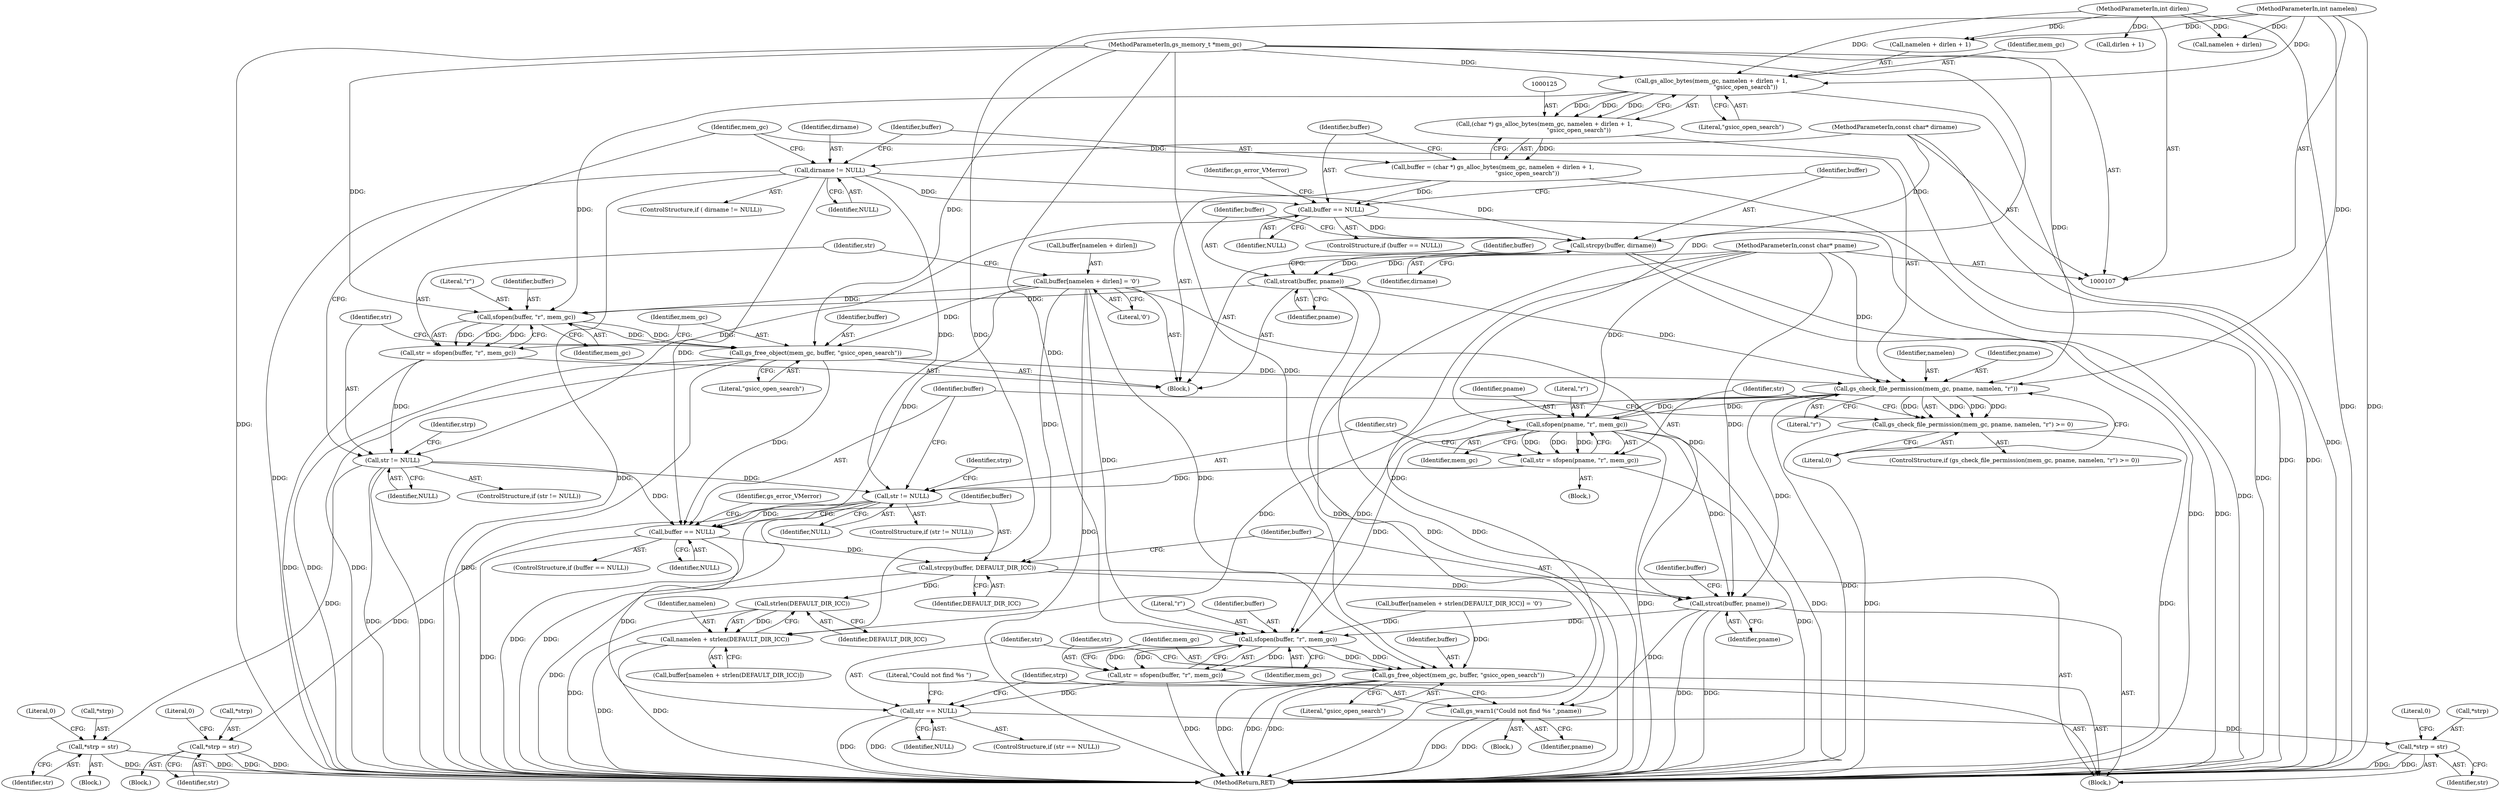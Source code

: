 digraph "0_ghostscript_6d444c273da5499a4cd72f21cb6d4c9a5256807d@API" {
"1000155" [label="(Call,sfopen(buffer, \"r\", mem_gc))"];
"1000143" [label="(Call,strcat(buffer, pname))"];
"1000140" [label="(Call,strcpy(buffer, dirname))"];
"1000135" [label="(Call,buffer == NULL)"];
"1000122" [label="(Call,buffer = (char *) gs_alloc_bytes(mem_gc, namelen + dirlen + 1,\n                                     \"gsicc_open_search\"))"];
"1000124" [label="(Call,(char *) gs_alloc_bytes(mem_gc, namelen + dirlen + 1,\n                                     \"gsicc_open_search\"))"];
"1000126" [label="(Call,gs_alloc_bytes(mem_gc, namelen + dirlen + 1,\n                                     \"gsicc_open_search\"))"];
"1000110" [label="(MethodParameterIn,gs_memory_t *mem_gc)"];
"1000109" [label="(MethodParameterIn,int namelen)"];
"1000112" [label="(MethodParameterIn,int dirlen)"];
"1000118" [label="(Call,dirname != NULL)"];
"1000111" [label="(MethodParameterIn,const char* dirname)"];
"1000108" [label="(MethodParameterIn,const char* pname)"];
"1000146" [label="(Call,buffer[namelen + dirlen] = '\0')"];
"1000153" [label="(Call,str = sfopen(buffer, \"r\", mem_gc))"];
"1000164" [label="(Call,str != NULL)"];
"1000168" [label="(Call,*strp = str)"];
"1000190" [label="(Call,str != NULL)"];
"1000194" [label="(Call,*strp = str)"];
"1000201" [label="(Call,buffer == NULL)"];
"1000206" [label="(Call,strcpy(buffer, DEFAULT_DIR_ICC))"];
"1000209" [label="(Call,strcat(buffer, pname))"];
"1000222" [label="(Call,sfopen(buffer, \"r\", mem_gc))"];
"1000220" [label="(Call,str = sfopen(buffer, \"r\", mem_gc))"];
"1000231" [label="(Call,str == NULL)"];
"1000238" [label="(Call,*strp = str)"];
"1000226" [label="(Call,gs_free_object(mem_gc, buffer, \"gsicc_open_search\"))"];
"1000235" [label="(Call,gs_warn1(\"Could not find %s \",pname))"];
"1000217" [label="(Call,strlen(DEFAULT_DIR_ICC))"];
"1000215" [label="(Call,namelen + strlen(DEFAULT_DIR_ICC))"];
"1000159" [label="(Call,gs_free_object(mem_gc, buffer, \"gsicc_open_search\"))"];
"1000176" [label="(Call,gs_check_file_permission(mem_gc, pname, namelen, \"r\"))"];
"1000175" [label="(Call,gs_check_file_permission(mem_gc, pname, namelen, \"r\") >= 0)"];
"1000185" [label="(Call,sfopen(pname, \"r\", mem_gc))"];
"1000183" [label="(Call,str = sfopen(pname, \"r\", mem_gc))"];
"1000118" [label="(Call,dirname != NULL)"];
"1000161" [label="(Identifier,buffer)"];
"1000170" [label="(Identifier,strp)"];
"1000191" [label="(Identifier,str)"];
"1000149" [label="(Call,namelen + dirlen)"];
"1000217" [label="(Call,strlen(DEFAULT_DIR_ICC))"];
"1000153" [label="(Call,str = sfopen(buffer, \"r\", mem_gc))"];
"1000180" [label="(Literal,\"r\")"];
"1000194" [label="(Call,*strp = str)"];
"1000176" [label="(Call,gs_check_file_permission(mem_gc, pname, namelen, \"r\"))"];
"1000146" [label="(Call,buffer[namelen + dirlen] = '\0')"];
"1000144" [label="(Identifier,buffer)"];
"1000228" [label="(Identifier,buffer)"];
"1000145" [label="(Identifier,pname)"];
"1000154" [label="(Identifier,str)"];
"1000190" [label="(Call,str != NULL)"];
"1000181" [label="(Literal,0)"];
"1000126" [label="(Call,gs_alloc_bytes(mem_gc, namelen + dirlen + 1,\n                                     \"gsicc_open_search\"))"];
"1000119" [label="(Identifier,dirname)"];
"1000147" [label="(Call,buffer[namelen + dirlen])"];
"1000237" [label="(Identifier,pname)"];
"1000121" [label="(Block,)"];
"1000206" [label="(Call,strcpy(buffer, DEFAULT_DIR_ICC))"];
"1000139" [label="(Identifier,gs_error_VMerror)"];
"1000133" [label="(Literal,\"gsicc_open_search\")"];
"1000213" [label="(Call,buffer[namelen + strlen(DEFAULT_DIR_ICC)])"];
"1000137" [label="(Identifier,NULL)"];
"1000227" [label="(Identifier,mem_gc)"];
"1000238" [label="(Call,*strp = str)"];
"1000165" [label="(Identifier,str)"];
"1000159" [label="(Call,gs_free_object(mem_gc, buffer, \"gsicc_open_search\"))"];
"1000239" [label="(Call,*strp)"];
"1000183" [label="(Call,str = sfopen(pname, \"r\", mem_gc))"];
"1000244" [label="(MethodReturn,RET)"];
"1000141" [label="(Identifier,buffer)"];
"1000202" [label="(Identifier,buffer)"];
"1000193" [label="(Block,)"];
"1000216" [label="(Identifier,namelen)"];
"1000156" [label="(Identifier,buffer)"];
"1000177" [label="(Identifier,mem_gc)"];
"1000127" [label="(Identifier,mem_gc)"];
"1000224" [label="(Literal,\"r\")"];
"1000207" [label="(Identifier,buffer)"];
"1000167" [label="(Block,)"];
"1000188" [label="(Identifier,mem_gc)"];
"1000124" [label="(Call,(char *) gs_alloc_bytes(mem_gc, namelen + dirlen + 1,\n                                     \"gsicc_open_search\"))"];
"1000199" [label="(Literal,0)"];
"1000192" [label="(Identifier,NULL)"];
"1000226" [label="(Call,gs_free_object(mem_gc, buffer, \"gsicc_open_search\"))"];
"1000185" [label="(Call,sfopen(pname, \"r\", mem_gc))"];
"1000120" [label="(Identifier,NULL)"];
"1000208" [label="(Identifier,DEFAULT_DIR_ICC)"];
"1000171" [label="(Identifier,str)"];
"1000215" [label="(Call,namelen + strlen(DEFAULT_DIR_ICC))"];
"1000230" [label="(ControlStructure,if (str == NULL))"];
"1000243" [label="(Literal,0)"];
"1000175" [label="(Call,gs_check_file_permission(mem_gc, pname, namelen, \"r\") >= 0)"];
"1000166" [label="(Identifier,NULL)"];
"1000174" [label="(ControlStructure,if (gs_check_file_permission(mem_gc, pname, namelen, \"r\") >= 0))"];
"1000212" [label="(Call,buffer[namelen + strlen(DEFAULT_DIR_ICC)] = '\0')"];
"1000196" [label="(Identifier,strp)"];
"1000225" [label="(Identifier,mem_gc)"];
"1000160" [label="(Identifier,mem_gc)"];
"1000195" [label="(Call,*strp)"];
"1000234" [label="(Block,)"];
"1000182" [label="(Block,)"];
"1000223" [label="(Identifier,buffer)"];
"1000218" [label="(Identifier,DEFAULT_DIR_ICC)"];
"1000122" [label="(Call,buffer = (char *) gs_alloc_bytes(mem_gc, namelen + dirlen + 1,\n                                     \"gsicc_open_search\"))"];
"1000179" [label="(Identifier,namelen)"];
"1000189" [label="(ControlStructure,if (str != NULL))"];
"1000214" [label="(Identifier,buffer)"];
"1000241" [label="(Identifier,str)"];
"1000205" [label="(Identifier,gs_error_VMerror)"];
"1000221" [label="(Identifier,str)"];
"1000240" [label="(Identifier,strp)"];
"1000110" [label="(MethodParameterIn,gs_memory_t *mem_gc)"];
"1000109" [label="(MethodParameterIn,int namelen)"];
"1000187" [label="(Literal,\"r\")"];
"1000148" [label="(Identifier,buffer)"];
"1000211" [label="(Identifier,pname)"];
"1000162" [label="(Literal,\"gsicc_open_search\")"];
"1000184" [label="(Identifier,str)"];
"1000231" [label="(Call,str == NULL)"];
"1000142" [label="(Identifier,dirname)"];
"1000117" [label="(ControlStructure,if ( dirname != NULL))"];
"1000169" [label="(Call,*strp)"];
"1000233" [label="(Identifier,NULL)"];
"1000143" [label="(Call,strcat(buffer, pname))"];
"1000128" [label="(Call,namelen + dirlen + 1)"];
"1000235" [label="(Call,gs_warn1(\"Could not find %s \",pname))"];
"1000186" [label="(Identifier,pname)"];
"1000135" [label="(Call,buffer == NULL)"];
"1000232" [label="(Identifier,str)"];
"1000197" [label="(Identifier,str)"];
"1000164" [label="(Call,str != NULL)"];
"1000210" [label="(Identifier,buffer)"];
"1000229" [label="(Literal,\"gsicc_open_search\")"];
"1000155" [label="(Call,sfopen(buffer, \"r\", mem_gc))"];
"1000203" [label="(Identifier,NULL)"];
"1000201" [label="(Call,buffer == NULL)"];
"1000163" [label="(ControlStructure,if (str != NULL))"];
"1000173" [label="(Literal,0)"];
"1000236" [label="(Literal,\"Could not find %s \")"];
"1000157" [label="(Literal,\"r\")"];
"1000123" [label="(Identifier,buffer)"];
"1000136" [label="(Identifier,buffer)"];
"1000112" [label="(MethodParameterIn,int dirlen)"];
"1000114" [label="(Block,)"];
"1000220" [label="(Call,str = sfopen(buffer, \"r\", mem_gc))"];
"1000158" [label="(Identifier,mem_gc)"];
"1000200" [label="(ControlStructure,if (buffer == NULL))"];
"1000152" [label="(Literal,'\0')"];
"1000209" [label="(Call,strcat(buffer, pname))"];
"1000178" [label="(Identifier,pname)"];
"1000130" [label="(Call,dirlen + 1)"];
"1000108" [label="(MethodParameterIn,const char* pname)"];
"1000140" [label="(Call,strcpy(buffer, dirname))"];
"1000134" [label="(ControlStructure,if (buffer == NULL))"];
"1000168" [label="(Call,*strp = str)"];
"1000111" [label="(MethodParameterIn,const char* dirname)"];
"1000222" [label="(Call,sfopen(buffer, \"r\", mem_gc))"];
"1000155" -> "1000153"  [label="AST: "];
"1000155" -> "1000158"  [label="CFG: "];
"1000156" -> "1000155"  [label="AST: "];
"1000157" -> "1000155"  [label="AST: "];
"1000158" -> "1000155"  [label="AST: "];
"1000153" -> "1000155"  [label="CFG: "];
"1000155" -> "1000153"  [label="DDG: "];
"1000155" -> "1000153"  [label="DDG: "];
"1000155" -> "1000153"  [label="DDG: "];
"1000143" -> "1000155"  [label="DDG: "];
"1000146" -> "1000155"  [label="DDG: "];
"1000126" -> "1000155"  [label="DDG: "];
"1000110" -> "1000155"  [label="DDG: "];
"1000155" -> "1000159"  [label="DDG: "];
"1000155" -> "1000159"  [label="DDG: "];
"1000143" -> "1000121"  [label="AST: "];
"1000143" -> "1000145"  [label="CFG: "];
"1000144" -> "1000143"  [label="AST: "];
"1000145" -> "1000143"  [label="AST: "];
"1000148" -> "1000143"  [label="CFG: "];
"1000143" -> "1000244"  [label="DDG: "];
"1000143" -> "1000244"  [label="DDG: "];
"1000140" -> "1000143"  [label="DDG: "];
"1000108" -> "1000143"  [label="DDG: "];
"1000143" -> "1000176"  [label="DDG: "];
"1000140" -> "1000121"  [label="AST: "];
"1000140" -> "1000142"  [label="CFG: "];
"1000141" -> "1000140"  [label="AST: "];
"1000142" -> "1000140"  [label="AST: "];
"1000144" -> "1000140"  [label="CFG: "];
"1000140" -> "1000244"  [label="DDG: "];
"1000140" -> "1000244"  [label="DDG: "];
"1000135" -> "1000140"  [label="DDG: "];
"1000118" -> "1000140"  [label="DDG: "];
"1000111" -> "1000140"  [label="DDG: "];
"1000135" -> "1000134"  [label="AST: "];
"1000135" -> "1000137"  [label="CFG: "];
"1000136" -> "1000135"  [label="AST: "];
"1000137" -> "1000135"  [label="AST: "];
"1000139" -> "1000135"  [label="CFG: "];
"1000141" -> "1000135"  [label="CFG: "];
"1000135" -> "1000244"  [label="DDG: "];
"1000122" -> "1000135"  [label="DDG: "];
"1000118" -> "1000135"  [label="DDG: "];
"1000135" -> "1000164"  [label="DDG: "];
"1000122" -> "1000121"  [label="AST: "];
"1000122" -> "1000124"  [label="CFG: "];
"1000123" -> "1000122"  [label="AST: "];
"1000124" -> "1000122"  [label="AST: "];
"1000136" -> "1000122"  [label="CFG: "];
"1000122" -> "1000244"  [label="DDG: "];
"1000124" -> "1000122"  [label="DDG: "];
"1000124" -> "1000126"  [label="CFG: "];
"1000125" -> "1000124"  [label="AST: "];
"1000126" -> "1000124"  [label="AST: "];
"1000124" -> "1000244"  [label="DDG: "];
"1000126" -> "1000124"  [label="DDG: "];
"1000126" -> "1000124"  [label="DDG: "];
"1000126" -> "1000124"  [label="DDG: "];
"1000126" -> "1000133"  [label="CFG: "];
"1000127" -> "1000126"  [label="AST: "];
"1000128" -> "1000126"  [label="AST: "];
"1000133" -> "1000126"  [label="AST: "];
"1000126" -> "1000244"  [label="DDG: "];
"1000110" -> "1000126"  [label="DDG: "];
"1000109" -> "1000126"  [label="DDG: "];
"1000112" -> "1000126"  [label="DDG: "];
"1000110" -> "1000107"  [label="AST: "];
"1000110" -> "1000244"  [label="DDG: "];
"1000110" -> "1000159"  [label="DDG: "];
"1000110" -> "1000176"  [label="DDG: "];
"1000110" -> "1000185"  [label="DDG: "];
"1000110" -> "1000222"  [label="DDG: "];
"1000110" -> "1000226"  [label="DDG: "];
"1000109" -> "1000107"  [label="AST: "];
"1000109" -> "1000244"  [label="DDG: "];
"1000109" -> "1000128"  [label="DDG: "];
"1000109" -> "1000149"  [label="DDG: "];
"1000109" -> "1000176"  [label="DDG: "];
"1000109" -> "1000215"  [label="DDG: "];
"1000112" -> "1000107"  [label="AST: "];
"1000112" -> "1000244"  [label="DDG: "];
"1000112" -> "1000128"  [label="DDG: "];
"1000112" -> "1000130"  [label="DDG: "];
"1000112" -> "1000149"  [label="DDG: "];
"1000118" -> "1000117"  [label="AST: "];
"1000118" -> "1000120"  [label="CFG: "];
"1000119" -> "1000118"  [label="AST: "];
"1000120" -> "1000118"  [label="AST: "];
"1000123" -> "1000118"  [label="CFG: "];
"1000177" -> "1000118"  [label="CFG: "];
"1000118" -> "1000244"  [label="DDG: "];
"1000118" -> "1000244"  [label="DDG: "];
"1000111" -> "1000118"  [label="DDG: "];
"1000118" -> "1000190"  [label="DDG: "];
"1000118" -> "1000201"  [label="DDG: "];
"1000111" -> "1000107"  [label="AST: "];
"1000111" -> "1000244"  [label="DDG: "];
"1000108" -> "1000107"  [label="AST: "];
"1000108" -> "1000244"  [label="DDG: "];
"1000108" -> "1000176"  [label="DDG: "];
"1000108" -> "1000185"  [label="DDG: "];
"1000108" -> "1000209"  [label="DDG: "];
"1000108" -> "1000235"  [label="DDG: "];
"1000146" -> "1000121"  [label="AST: "];
"1000146" -> "1000152"  [label="CFG: "];
"1000147" -> "1000146"  [label="AST: "];
"1000152" -> "1000146"  [label="AST: "];
"1000154" -> "1000146"  [label="CFG: "];
"1000146" -> "1000244"  [label="DDG: "];
"1000146" -> "1000159"  [label="DDG: "];
"1000146" -> "1000201"  [label="DDG: "];
"1000146" -> "1000206"  [label="DDG: "];
"1000146" -> "1000209"  [label="DDG: "];
"1000146" -> "1000222"  [label="DDG: "];
"1000146" -> "1000226"  [label="DDG: "];
"1000153" -> "1000121"  [label="AST: "];
"1000154" -> "1000153"  [label="AST: "];
"1000160" -> "1000153"  [label="CFG: "];
"1000153" -> "1000244"  [label="DDG: "];
"1000153" -> "1000164"  [label="DDG: "];
"1000164" -> "1000163"  [label="AST: "];
"1000164" -> "1000166"  [label="CFG: "];
"1000165" -> "1000164"  [label="AST: "];
"1000166" -> "1000164"  [label="AST: "];
"1000170" -> "1000164"  [label="CFG: "];
"1000177" -> "1000164"  [label="CFG: "];
"1000164" -> "1000244"  [label="DDG: "];
"1000164" -> "1000244"  [label="DDG: "];
"1000164" -> "1000168"  [label="DDG: "];
"1000164" -> "1000190"  [label="DDG: "];
"1000164" -> "1000201"  [label="DDG: "];
"1000168" -> "1000167"  [label="AST: "];
"1000168" -> "1000171"  [label="CFG: "];
"1000169" -> "1000168"  [label="AST: "];
"1000171" -> "1000168"  [label="AST: "];
"1000173" -> "1000168"  [label="CFG: "];
"1000168" -> "1000244"  [label="DDG: "];
"1000168" -> "1000244"  [label="DDG: "];
"1000190" -> "1000189"  [label="AST: "];
"1000190" -> "1000192"  [label="CFG: "];
"1000191" -> "1000190"  [label="AST: "];
"1000192" -> "1000190"  [label="AST: "];
"1000196" -> "1000190"  [label="CFG: "];
"1000202" -> "1000190"  [label="CFG: "];
"1000190" -> "1000244"  [label="DDG: "];
"1000190" -> "1000244"  [label="DDG: "];
"1000183" -> "1000190"  [label="DDG: "];
"1000190" -> "1000194"  [label="DDG: "];
"1000190" -> "1000201"  [label="DDG: "];
"1000194" -> "1000193"  [label="AST: "];
"1000194" -> "1000197"  [label="CFG: "];
"1000195" -> "1000194"  [label="AST: "];
"1000197" -> "1000194"  [label="AST: "];
"1000199" -> "1000194"  [label="CFG: "];
"1000194" -> "1000244"  [label="DDG: "];
"1000194" -> "1000244"  [label="DDG: "];
"1000201" -> "1000200"  [label="AST: "];
"1000201" -> "1000203"  [label="CFG: "];
"1000202" -> "1000201"  [label="AST: "];
"1000203" -> "1000201"  [label="AST: "];
"1000205" -> "1000201"  [label="CFG: "];
"1000207" -> "1000201"  [label="CFG: "];
"1000201" -> "1000244"  [label="DDG: "];
"1000159" -> "1000201"  [label="DDG: "];
"1000201" -> "1000206"  [label="DDG: "];
"1000201" -> "1000231"  [label="DDG: "];
"1000206" -> "1000114"  [label="AST: "];
"1000206" -> "1000208"  [label="CFG: "];
"1000207" -> "1000206"  [label="AST: "];
"1000208" -> "1000206"  [label="AST: "];
"1000210" -> "1000206"  [label="CFG: "];
"1000206" -> "1000244"  [label="DDG: "];
"1000206" -> "1000209"  [label="DDG: "];
"1000206" -> "1000217"  [label="DDG: "];
"1000209" -> "1000114"  [label="AST: "];
"1000209" -> "1000211"  [label="CFG: "];
"1000210" -> "1000209"  [label="AST: "];
"1000211" -> "1000209"  [label="AST: "];
"1000214" -> "1000209"  [label="CFG: "];
"1000209" -> "1000244"  [label="DDG: "];
"1000209" -> "1000244"  [label="DDG: "];
"1000176" -> "1000209"  [label="DDG: "];
"1000185" -> "1000209"  [label="DDG: "];
"1000209" -> "1000222"  [label="DDG: "];
"1000209" -> "1000235"  [label="DDG: "];
"1000222" -> "1000220"  [label="AST: "];
"1000222" -> "1000225"  [label="CFG: "];
"1000223" -> "1000222"  [label="AST: "];
"1000224" -> "1000222"  [label="AST: "];
"1000225" -> "1000222"  [label="AST: "];
"1000220" -> "1000222"  [label="CFG: "];
"1000222" -> "1000220"  [label="DDG: "];
"1000222" -> "1000220"  [label="DDG: "];
"1000222" -> "1000220"  [label="DDG: "];
"1000212" -> "1000222"  [label="DDG: "];
"1000185" -> "1000222"  [label="DDG: "];
"1000176" -> "1000222"  [label="DDG: "];
"1000222" -> "1000226"  [label="DDG: "];
"1000222" -> "1000226"  [label="DDG: "];
"1000220" -> "1000114"  [label="AST: "];
"1000221" -> "1000220"  [label="AST: "];
"1000227" -> "1000220"  [label="CFG: "];
"1000220" -> "1000244"  [label="DDG: "];
"1000220" -> "1000231"  [label="DDG: "];
"1000231" -> "1000230"  [label="AST: "];
"1000231" -> "1000233"  [label="CFG: "];
"1000232" -> "1000231"  [label="AST: "];
"1000233" -> "1000231"  [label="AST: "];
"1000236" -> "1000231"  [label="CFG: "];
"1000240" -> "1000231"  [label="CFG: "];
"1000231" -> "1000244"  [label="DDG: "];
"1000231" -> "1000244"  [label="DDG: "];
"1000231" -> "1000238"  [label="DDG: "];
"1000238" -> "1000114"  [label="AST: "];
"1000238" -> "1000241"  [label="CFG: "];
"1000239" -> "1000238"  [label="AST: "];
"1000241" -> "1000238"  [label="AST: "];
"1000243" -> "1000238"  [label="CFG: "];
"1000238" -> "1000244"  [label="DDG: "];
"1000238" -> "1000244"  [label="DDG: "];
"1000226" -> "1000114"  [label="AST: "];
"1000226" -> "1000229"  [label="CFG: "];
"1000227" -> "1000226"  [label="AST: "];
"1000228" -> "1000226"  [label="AST: "];
"1000229" -> "1000226"  [label="AST: "];
"1000232" -> "1000226"  [label="CFG: "];
"1000226" -> "1000244"  [label="DDG: "];
"1000226" -> "1000244"  [label="DDG: "];
"1000226" -> "1000244"  [label="DDG: "];
"1000212" -> "1000226"  [label="DDG: "];
"1000235" -> "1000234"  [label="AST: "];
"1000235" -> "1000237"  [label="CFG: "];
"1000236" -> "1000235"  [label="AST: "];
"1000237" -> "1000235"  [label="AST: "];
"1000240" -> "1000235"  [label="CFG: "];
"1000235" -> "1000244"  [label="DDG: "];
"1000235" -> "1000244"  [label="DDG: "];
"1000217" -> "1000215"  [label="AST: "];
"1000217" -> "1000218"  [label="CFG: "];
"1000218" -> "1000217"  [label="AST: "];
"1000215" -> "1000217"  [label="CFG: "];
"1000217" -> "1000244"  [label="DDG: "];
"1000217" -> "1000215"  [label="DDG: "];
"1000215" -> "1000213"  [label="AST: "];
"1000216" -> "1000215"  [label="AST: "];
"1000213" -> "1000215"  [label="CFG: "];
"1000215" -> "1000244"  [label="DDG: "];
"1000215" -> "1000244"  [label="DDG: "];
"1000176" -> "1000215"  [label="DDG: "];
"1000159" -> "1000121"  [label="AST: "];
"1000159" -> "1000162"  [label="CFG: "];
"1000160" -> "1000159"  [label="AST: "];
"1000161" -> "1000159"  [label="AST: "];
"1000162" -> "1000159"  [label="AST: "];
"1000165" -> "1000159"  [label="CFG: "];
"1000159" -> "1000244"  [label="DDG: "];
"1000159" -> "1000244"  [label="DDG: "];
"1000159" -> "1000244"  [label="DDG: "];
"1000159" -> "1000176"  [label="DDG: "];
"1000176" -> "1000175"  [label="AST: "];
"1000176" -> "1000180"  [label="CFG: "];
"1000177" -> "1000176"  [label="AST: "];
"1000178" -> "1000176"  [label="AST: "];
"1000179" -> "1000176"  [label="AST: "];
"1000180" -> "1000176"  [label="AST: "];
"1000181" -> "1000176"  [label="CFG: "];
"1000176" -> "1000244"  [label="DDG: "];
"1000176" -> "1000175"  [label="DDG: "];
"1000176" -> "1000175"  [label="DDG: "];
"1000176" -> "1000175"  [label="DDG: "];
"1000176" -> "1000175"  [label="DDG: "];
"1000176" -> "1000185"  [label="DDG: "];
"1000176" -> "1000185"  [label="DDG: "];
"1000175" -> "1000174"  [label="AST: "];
"1000175" -> "1000181"  [label="CFG: "];
"1000181" -> "1000175"  [label="AST: "];
"1000184" -> "1000175"  [label="CFG: "];
"1000202" -> "1000175"  [label="CFG: "];
"1000175" -> "1000244"  [label="DDG: "];
"1000175" -> "1000244"  [label="DDG: "];
"1000185" -> "1000183"  [label="AST: "];
"1000185" -> "1000188"  [label="CFG: "];
"1000186" -> "1000185"  [label="AST: "];
"1000187" -> "1000185"  [label="AST: "];
"1000188" -> "1000185"  [label="AST: "];
"1000183" -> "1000185"  [label="CFG: "];
"1000185" -> "1000244"  [label="DDG: "];
"1000185" -> "1000244"  [label="DDG: "];
"1000185" -> "1000183"  [label="DDG: "];
"1000185" -> "1000183"  [label="DDG: "];
"1000185" -> "1000183"  [label="DDG: "];
"1000183" -> "1000182"  [label="AST: "];
"1000184" -> "1000183"  [label="AST: "];
"1000191" -> "1000183"  [label="CFG: "];
"1000183" -> "1000244"  [label="DDG: "];
}

